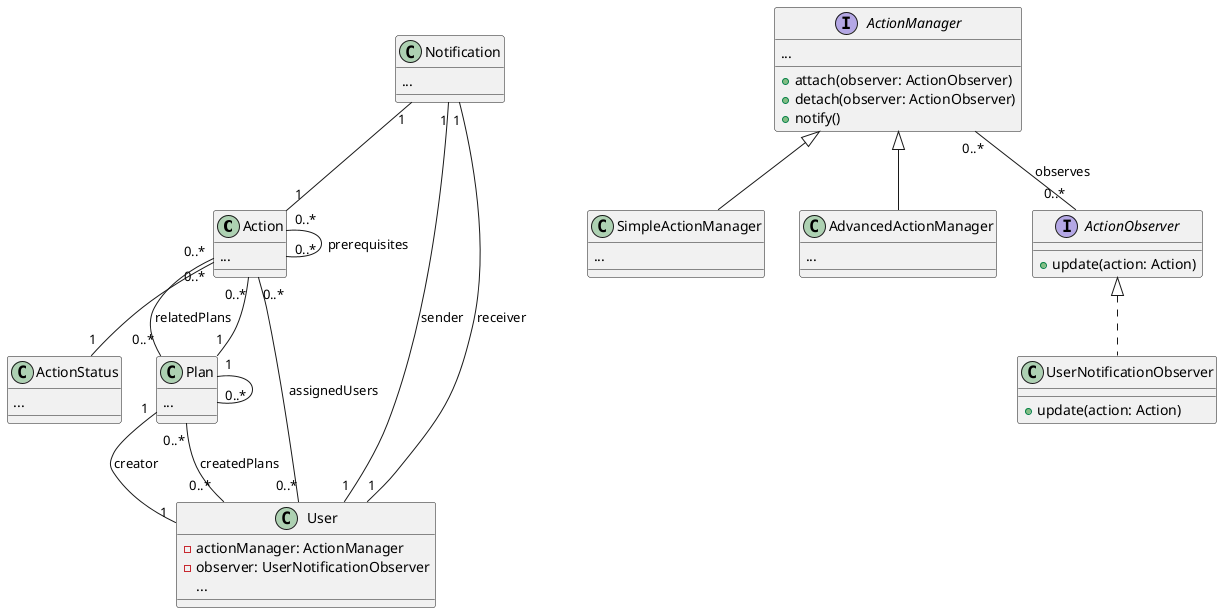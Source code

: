 @startuml
class Action {
  ...
}

class ActionStatus {
  ...
}

class Plan {
  ...
}

interface ActionManager {
  + attach(observer: ActionObserver)
  + detach(observer: ActionObserver)
  + notify()
  ...
}

class SimpleActionManager extends ActionManager {
  ...
}

class AdvancedActionManager extends ActionManager {
  ...
}

interface ActionObserver {
  + update(action: Action)
}

class UserNotificationObserver implements ActionObserver {
  + update(action: Action)
}

class User {
  - actionManager: ActionManager
  - observer: UserNotificationObserver
  ...
}

class Notification {
  ...
}

Action "0..*" -- "1" ActionStatus
Action "0..*" -- "0..*" Action : prerequisites
Action "0..*" -- "0..*" Plan : relatedPlans
Action "0..*" -- "0..*" User : assignedUsers
Plan "1" -- "0..*" Action
Plan "1" -- "0..*" Plan
Plan "1" -- "1" User : creator
User "0..*" -- "0..*" Plan : createdPlans
Notification "1" -- "1" Action
Notification "1" -- "1" User : sender
Notification "1" -- "1" User : receiver
ActionManager "0..*" -- "0..*" ActionObserver : observes
@enduml
